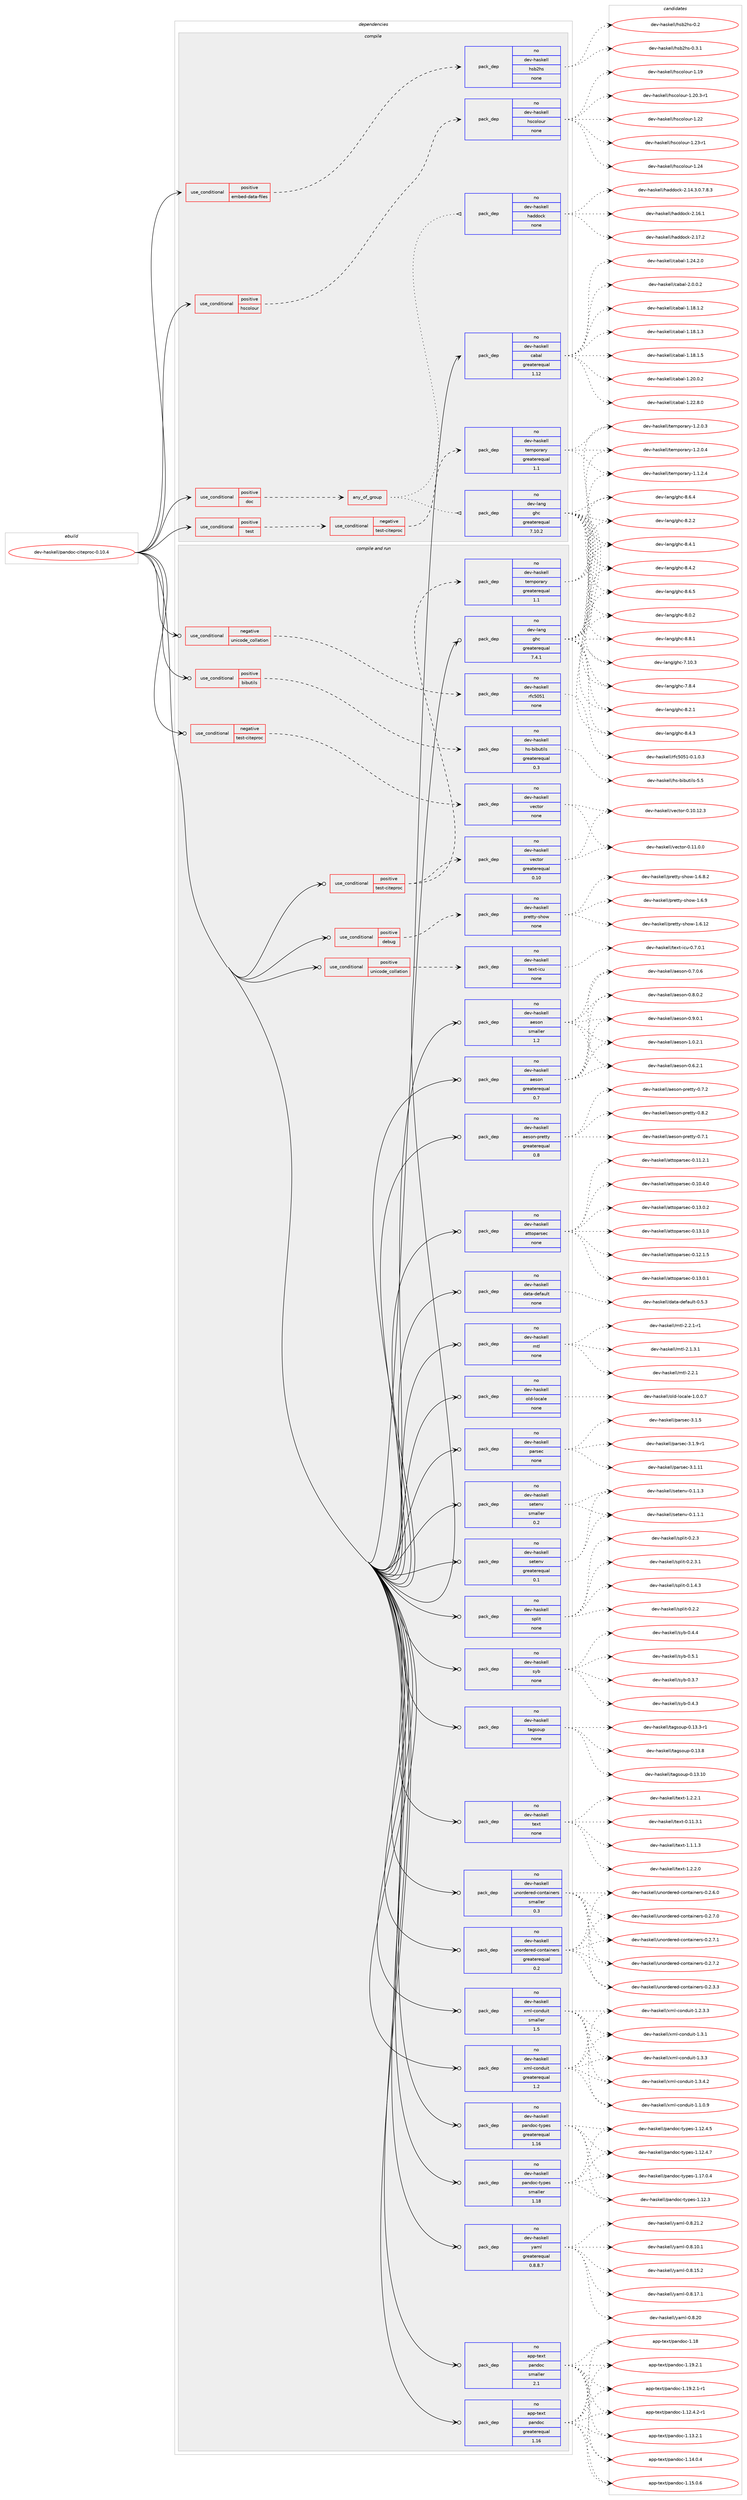 digraph prolog {

# *************
# Graph options
# *************

newrank=true;
concentrate=true;
compound=true;
graph [rankdir=LR,fontname=Helvetica,fontsize=10,ranksep=1.5];#, ranksep=2.5, nodesep=0.2];
edge  [arrowhead=vee];
node  [fontname=Helvetica,fontsize=10];

# **********
# The ebuild
# **********

subgraph cluster_leftcol {
color=gray;
rank=same;
label=<<i>ebuild</i>>;
id [label="dev-haskell/pandoc-citeproc-0.10.4", color=red, width=4, href="../dev-haskell/pandoc-citeproc-0.10.4.svg"];
}

# ****************
# The dependencies
# ****************

subgraph cluster_midcol {
color=gray;
label=<<i>dependencies</i>>;
subgraph cluster_compile {
fillcolor="#eeeeee";
style=filled;
label=<<i>compile</i>>;
subgraph cond127019 {
dependency540660 [label=<<TABLE BORDER="0" CELLBORDER="1" CELLSPACING="0" CELLPADDING="4"><TR><TD ROWSPAN="3" CELLPADDING="10">use_conditional</TD></TR><TR><TD>positive</TD></TR><TR><TD>doc</TD></TR></TABLE>>, shape=none, color=red];
subgraph any10286 {
dependency540661 [label=<<TABLE BORDER="0" CELLBORDER="1" CELLSPACING="0" CELLPADDING="4"><TR><TD CELLPADDING="10">any_of_group</TD></TR></TABLE>>, shape=none, color=red];subgraph pack402998 {
dependency540662 [label=<<TABLE BORDER="0" CELLBORDER="1" CELLSPACING="0" CELLPADDING="4" WIDTH="220"><TR><TD ROWSPAN="6" CELLPADDING="30">pack_dep</TD></TR><TR><TD WIDTH="110">no</TD></TR><TR><TD>dev-haskell</TD></TR><TR><TD>haddock</TD></TR><TR><TD>none</TD></TR><TR><TD></TD></TR></TABLE>>, shape=none, color=blue];
}
dependency540661:e -> dependency540662:w [weight=20,style="dotted",arrowhead="oinv"];
subgraph pack402999 {
dependency540663 [label=<<TABLE BORDER="0" CELLBORDER="1" CELLSPACING="0" CELLPADDING="4" WIDTH="220"><TR><TD ROWSPAN="6" CELLPADDING="30">pack_dep</TD></TR><TR><TD WIDTH="110">no</TD></TR><TR><TD>dev-lang</TD></TR><TR><TD>ghc</TD></TR><TR><TD>greaterequal</TD></TR><TR><TD>7.10.2</TD></TR></TABLE>>, shape=none, color=blue];
}
dependency540661:e -> dependency540663:w [weight=20,style="dotted",arrowhead="oinv"];
}
dependency540660:e -> dependency540661:w [weight=20,style="dashed",arrowhead="vee"];
}
id:e -> dependency540660:w [weight=20,style="solid",arrowhead="vee"];
subgraph cond127020 {
dependency540664 [label=<<TABLE BORDER="0" CELLBORDER="1" CELLSPACING="0" CELLPADDING="4"><TR><TD ROWSPAN="3" CELLPADDING="10">use_conditional</TD></TR><TR><TD>positive</TD></TR><TR><TD>embed-data-files</TD></TR></TABLE>>, shape=none, color=red];
subgraph pack403000 {
dependency540665 [label=<<TABLE BORDER="0" CELLBORDER="1" CELLSPACING="0" CELLPADDING="4" WIDTH="220"><TR><TD ROWSPAN="6" CELLPADDING="30">pack_dep</TD></TR><TR><TD WIDTH="110">no</TD></TR><TR><TD>dev-haskell</TD></TR><TR><TD>hsb2hs</TD></TR><TR><TD>none</TD></TR><TR><TD></TD></TR></TABLE>>, shape=none, color=blue];
}
dependency540664:e -> dependency540665:w [weight=20,style="dashed",arrowhead="vee"];
}
id:e -> dependency540664:w [weight=20,style="solid",arrowhead="vee"];
subgraph cond127021 {
dependency540666 [label=<<TABLE BORDER="0" CELLBORDER="1" CELLSPACING="0" CELLPADDING="4"><TR><TD ROWSPAN="3" CELLPADDING="10">use_conditional</TD></TR><TR><TD>positive</TD></TR><TR><TD>hscolour</TD></TR></TABLE>>, shape=none, color=red];
subgraph pack403001 {
dependency540667 [label=<<TABLE BORDER="0" CELLBORDER="1" CELLSPACING="0" CELLPADDING="4" WIDTH="220"><TR><TD ROWSPAN="6" CELLPADDING="30">pack_dep</TD></TR><TR><TD WIDTH="110">no</TD></TR><TR><TD>dev-haskell</TD></TR><TR><TD>hscolour</TD></TR><TR><TD>none</TD></TR><TR><TD></TD></TR></TABLE>>, shape=none, color=blue];
}
dependency540666:e -> dependency540667:w [weight=20,style="dashed",arrowhead="vee"];
}
id:e -> dependency540666:w [weight=20,style="solid",arrowhead="vee"];
subgraph cond127022 {
dependency540668 [label=<<TABLE BORDER="0" CELLBORDER="1" CELLSPACING="0" CELLPADDING="4"><TR><TD ROWSPAN="3" CELLPADDING="10">use_conditional</TD></TR><TR><TD>positive</TD></TR><TR><TD>test</TD></TR></TABLE>>, shape=none, color=red];
subgraph cond127023 {
dependency540669 [label=<<TABLE BORDER="0" CELLBORDER="1" CELLSPACING="0" CELLPADDING="4"><TR><TD ROWSPAN="3" CELLPADDING="10">use_conditional</TD></TR><TR><TD>negative</TD></TR><TR><TD>test-citeproc</TD></TR></TABLE>>, shape=none, color=red];
subgraph pack403002 {
dependency540670 [label=<<TABLE BORDER="0" CELLBORDER="1" CELLSPACING="0" CELLPADDING="4" WIDTH="220"><TR><TD ROWSPAN="6" CELLPADDING="30">pack_dep</TD></TR><TR><TD WIDTH="110">no</TD></TR><TR><TD>dev-haskell</TD></TR><TR><TD>temporary</TD></TR><TR><TD>greaterequal</TD></TR><TR><TD>1.1</TD></TR></TABLE>>, shape=none, color=blue];
}
dependency540669:e -> dependency540670:w [weight=20,style="dashed",arrowhead="vee"];
}
dependency540668:e -> dependency540669:w [weight=20,style="dashed",arrowhead="vee"];
}
id:e -> dependency540668:w [weight=20,style="solid",arrowhead="vee"];
subgraph pack403003 {
dependency540671 [label=<<TABLE BORDER="0" CELLBORDER="1" CELLSPACING="0" CELLPADDING="4" WIDTH="220"><TR><TD ROWSPAN="6" CELLPADDING="30">pack_dep</TD></TR><TR><TD WIDTH="110">no</TD></TR><TR><TD>dev-haskell</TD></TR><TR><TD>cabal</TD></TR><TR><TD>greaterequal</TD></TR><TR><TD>1.12</TD></TR></TABLE>>, shape=none, color=blue];
}
id:e -> dependency540671:w [weight=20,style="solid",arrowhead="vee"];
}
subgraph cluster_compileandrun {
fillcolor="#eeeeee";
style=filled;
label=<<i>compile and run</i>>;
subgraph cond127024 {
dependency540672 [label=<<TABLE BORDER="0" CELLBORDER="1" CELLSPACING="0" CELLPADDING="4"><TR><TD ROWSPAN="3" CELLPADDING="10">use_conditional</TD></TR><TR><TD>negative</TD></TR><TR><TD>test-citeproc</TD></TR></TABLE>>, shape=none, color=red];
subgraph pack403004 {
dependency540673 [label=<<TABLE BORDER="0" CELLBORDER="1" CELLSPACING="0" CELLPADDING="4" WIDTH="220"><TR><TD ROWSPAN="6" CELLPADDING="30">pack_dep</TD></TR><TR><TD WIDTH="110">no</TD></TR><TR><TD>dev-haskell</TD></TR><TR><TD>vector</TD></TR><TR><TD>none</TD></TR><TR><TD></TD></TR></TABLE>>, shape=none, color=blue];
}
dependency540672:e -> dependency540673:w [weight=20,style="dashed",arrowhead="vee"];
}
id:e -> dependency540672:w [weight=20,style="solid",arrowhead="odotvee"];
subgraph cond127025 {
dependency540674 [label=<<TABLE BORDER="0" CELLBORDER="1" CELLSPACING="0" CELLPADDING="4"><TR><TD ROWSPAN="3" CELLPADDING="10">use_conditional</TD></TR><TR><TD>negative</TD></TR><TR><TD>unicode_collation</TD></TR></TABLE>>, shape=none, color=red];
subgraph pack403005 {
dependency540675 [label=<<TABLE BORDER="0" CELLBORDER="1" CELLSPACING="0" CELLPADDING="4" WIDTH="220"><TR><TD ROWSPAN="6" CELLPADDING="30">pack_dep</TD></TR><TR><TD WIDTH="110">no</TD></TR><TR><TD>dev-haskell</TD></TR><TR><TD>rfc5051</TD></TR><TR><TD>none</TD></TR><TR><TD></TD></TR></TABLE>>, shape=none, color=blue];
}
dependency540674:e -> dependency540675:w [weight=20,style="dashed",arrowhead="vee"];
}
id:e -> dependency540674:w [weight=20,style="solid",arrowhead="odotvee"];
subgraph cond127026 {
dependency540676 [label=<<TABLE BORDER="0" CELLBORDER="1" CELLSPACING="0" CELLPADDING="4"><TR><TD ROWSPAN="3" CELLPADDING="10">use_conditional</TD></TR><TR><TD>positive</TD></TR><TR><TD>bibutils</TD></TR></TABLE>>, shape=none, color=red];
subgraph pack403006 {
dependency540677 [label=<<TABLE BORDER="0" CELLBORDER="1" CELLSPACING="0" CELLPADDING="4" WIDTH="220"><TR><TD ROWSPAN="6" CELLPADDING="30">pack_dep</TD></TR><TR><TD WIDTH="110">no</TD></TR><TR><TD>dev-haskell</TD></TR><TR><TD>hs-bibutils</TD></TR><TR><TD>greaterequal</TD></TR><TR><TD>0.3</TD></TR></TABLE>>, shape=none, color=blue];
}
dependency540676:e -> dependency540677:w [weight=20,style="dashed",arrowhead="vee"];
}
id:e -> dependency540676:w [weight=20,style="solid",arrowhead="odotvee"];
subgraph cond127027 {
dependency540678 [label=<<TABLE BORDER="0" CELLBORDER="1" CELLSPACING="0" CELLPADDING="4"><TR><TD ROWSPAN="3" CELLPADDING="10">use_conditional</TD></TR><TR><TD>positive</TD></TR><TR><TD>debug</TD></TR></TABLE>>, shape=none, color=red];
subgraph pack403007 {
dependency540679 [label=<<TABLE BORDER="0" CELLBORDER="1" CELLSPACING="0" CELLPADDING="4" WIDTH="220"><TR><TD ROWSPAN="6" CELLPADDING="30">pack_dep</TD></TR><TR><TD WIDTH="110">no</TD></TR><TR><TD>dev-haskell</TD></TR><TR><TD>pretty-show</TD></TR><TR><TD>none</TD></TR><TR><TD></TD></TR></TABLE>>, shape=none, color=blue];
}
dependency540678:e -> dependency540679:w [weight=20,style="dashed",arrowhead="vee"];
}
id:e -> dependency540678:w [weight=20,style="solid",arrowhead="odotvee"];
subgraph cond127028 {
dependency540680 [label=<<TABLE BORDER="0" CELLBORDER="1" CELLSPACING="0" CELLPADDING="4"><TR><TD ROWSPAN="3" CELLPADDING="10">use_conditional</TD></TR><TR><TD>positive</TD></TR><TR><TD>test-citeproc</TD></TR></TABLE>>, shape=none, color=red];
subgraph pack403008 {
dependency540681 [label=<<TABLE BORDER="0" CELLBORDER="1" CELLSPACING="0" CELLPADDING="4" WIDTH="220"><TR><TD ROWSPAN="6" CELLPADDING="30">pack_dep</TD></TR><TR><TD WIDTH="110">no</TD></TR><TR><TD>dev-haskell</TD></TR><TR><TD>temporary</TD></TR><TR><TD>greaterequal</TD></TR><TR><TD>1.1</TD></TR></TABLE>>, shape=none, color=blue];
}
dependency540680:e -> dependency540681:w [weight=20,style="dashed",arrowhead="vee"];
subgraph pack403009 {
dependency540682 [label=<<TABLE BORDER="0" CELLBORDER="1" CELLSPACING="0" CELLPADDING="4" WIDTH="220"><TR><TD ROWSPAN="6" CELLPADDING="30">pack_dep</TD></TR><TR><TD WIDTH="110">no</TD></TR><TR><TD>dev-haskell</TD></TR><TR><TD>vector</TD></TR><TR><TD>greaterequal</TD></TR><TR><TD>0.10</TD></TR></TABLE>>, shape=none, color=blue];
}
dependency540680:e -> dependency540682:w [weight=20,style="dashed",arrowhead="vee"];
}
id:e -> dependency540680:w [weight=20,style="solid",arrowhead="odotvee"];
subgraph cond127029 {
dependency540683 [label=<<TABLE BORDER="0" CELLBORDER="1" CELLSPACING="0" CELLPADDING="4"><TR><TD ROWSPAN="3" CELLPADDING="10">use_conditional</TD></TR><TR><TD>positive</TD></TR><TR><TD>unicode_collation</TD></TR></TABLE>>, shape=none, color=red];
subgraph pack403010 {
dependency540684 [label=<<TABLE BORDER="0" CELLBORDER="1" CELLSPACING="0" CELLPADDING="4" WIDTH="220"><TR><TD ROWSPAN="6" CELLPADDING="30">pack_dep</TD></TR><TR><TD WIDTH="110">no</TD></TR><TR><TD>dev-haskell</TD></TR><TR><TD>text-icu</TD></TR><TR><TD>none</TD></TR><TR><TD></TD></TR></TABLE>>, shape=none, color=blue];
}
dependency540683:e -> dependency540684:w [weight=20,style="dashed",arrowhead="vee"];
}
id:e -> dependency540683:w [weight=20,style="solid",arrowhead="odotvee"];
subgraph pack403011 {
dependency540685 [label=<<TABLE BORDER="0" CELLBORDER="1" CELLSPACING="0" CELLPADDING="4" WIDTH="220"><TR><TD ROWSPAN="6" CELLPADDING="30">pack_dep</TD></TR><TR><TD WIDTH="110">no</TD></TR><TR><TD>app-text</TD></TR><TR><TD>pandoc</TD></TR><TR><TD>greaterequal</TD></TR><TR><TD>1.16</TD></TR></TABLE>>, shape=none, color=blue];
}
id:e -> dependency540685:w [weight=20,style="solid",arrowhead="odotvee"];
subgraph pack403012 {
dependency540686 [label=<<TABLE BORDER="0" CELLBORDER="1" CELLSPACING="0" CELLPADDING="4" WIDTH="220"><TR><TD ROWSPAN="6" CELLPADDING="30">pack_dep</TD></TR><TR><TD WIDTH="110">no</TD></TR><TR><TD>app-text</TD></TR><TR><TD>pandoc</TD></TR><TR><TD>smaller</TD></TR><TR><TD>2.1</TD></TR></TABLE>>, shape=none, color=blue];
}
id:e -> dependency540686:w [weight=20,style="solid",arrowhead="odotvee"];
subgraph pack403013 {
dependency540687 [label=<<TABLE BORDER="0" CELLBORDER="1" CELLSPACING="0" CELLPADDING="4" WIDTH="220"><TR><TD ROWSPAN="6" CELLPADDING="30">pack_dep</TD></TR><TR><TD WIDTH="110">no</TD></TR><TR><TD>dev-haskell</TD></TR><TR><TD>aeson</TD></TR><TR><TD>greaterequal</TD></TR><TR><TD>0.7</TD></TR></TABLE>>, shape=none, color=blue];
}
id:e -> dependency540687:w [weight=20,style="solid",arrowhead="odotvee"];
subgraph pack403014 {
dependency540688 [label=<<TABLE BORDER="0" CELLBORDER="1" CELLSPACING="0" CELLPADDING="4" WIDTH="220"><TR><TD ROWSPAN="6" CELLPADDING="30">pack_dep</TD></TR><TR><TD WIDTH="110">no</TD></TR><TR><TD>dev-haskell</TD></TR><TR><TD>aeson</TD></TR><TR><TD>smaller</TD></TR><TR><TD>1.2</TD></TR></TABLE>>, shape=none, color=blue];
}
id:e -> dependency540688:w [weight=20,style="solid",arrowhead="odotvee"];
subgraph pack403015 {
dependency540689 [label=<<TABLE BORDER="0" CELLBORDER="1" CELLSPACING="0" CELLPADDING="4" WIDTH="220"><TR><TD ROWSPAN="6" CELLPADDING="30">pack_dep</TD></TR><TR><TD WIDTH="110">no</TD></TR><TR><TD>dev-haskell</TD></TR><TR><TD>aeson-pretty</TD></TR><TR><TD>greaterequal</TD></TR><TR><TD>0.8</TD></TR></TABLE>>, shape=none, color=blue];
}
id:e -> dependency540689:w [weight=20,style="solid",arrowhead="odotvee"];
subgraph pack403016 {
dependency540690 [label=<<TABLE BORDER="0" CELLBORDER="1" CELLSPACING="0" CELLPADDING="4" WIDTH="220"><TR><TD ROWSPAN="6" CELLPADDING="30">pack_dep</TD></TR><TR><TD WIDTH="110">no</TD></TR><TR><TD>dev-haskell</TD></TR><TR><TD>attoparsec</TD></TR><TR><TD>none</TD></TR><TR><TD></TD></TR></TABLE>>, shape=none, color=blue];
}
id:e -> dependency540690:w [weight=20,style="solid",arrowhead="odotvee"];
subgraph pack403017 {
dependency540691 [label=<<TABLE BORDER="0" CELLBORDER="1" CELLSPACING="0" CELLPADDING="4" WIDTH="220"><TR><TD ROWSPAN="6" CELLPADDING="30">pack_dep</TD></TR><TR><TD WIDTH="110">no</TD></TR><TR><TD>dev-haskell</TD></TR><TR><TD>data-default</TD></TR><TR><TD>none</TD></TR><TR><TD></TD></TR></TABLE>>, shape=none, color=blue];
}
id:e -> dependency540691:w [weight=20,style="solid",arrowhead="odotvee"];
subgraph pack403018 {
dependency540692 [label=<<TABLE BORDER="0" CELLBORDER="1" CELLSPACING="0" CELLPADDING="4" WIDTH="220"><TR><TD ROWSPAN="6" CELLPADDING="30">pack_dep</TD></TR><TR><TD WIDTH="110">no</TD></TR><TR><TD>dev-haskell</TD></TR><TR><TD>mtl</TD></TR><TR><TD>none</TD></TR><TR><TD></TD></TR></TABLE>>, shape=none, color=blue];
}
id:e -> dependency540692:w [weight=20,style="solid",arrowhead="odotvee"];
subgraph pack403019 {
dependency540693 [label=<<TABLE BORDER="0" CELLBORDER="1" CELLSPACING="0" CELLPADDING="4" WIDTH="220"><TR><TD ROWSPAN="6" CELLPADDING="30">pack_dep</TD></TR><TR><TD WIDTH="110">no</TD></TR><TR><TD>dev-haskell</TD></TR><TR><TD>old-locale</TD></TR><TR><TD>none</TD></TR><TR><TD></TD></TR></TABLE>>, shape=none, color=blue];
}
id:e -> dependency540693:w [weight=20,style="solid",arrowhead="odotvee"];
subgraph pack403020 {
dependency540694 [label=<<TABLE BORDER="0" CELLBORDER="1" CELLSPACING="0" CELLPADDING="4" WIDTH="220"><TR><TD ROWSPAN="6" CELLPADDING="30">pack_dep</TD></TR><TR><TD WIDTH="110">no</TD></TR><TR><TD>dev-haskell</TD></TR><TR><TD>pandoc-types</TD></TR><TR><TD>greaterequal</TD></TR><TR><TD>1.16</TD></TR></TABLE>>, shape=none, color=blue];
}
id:e -> dependency540694:w [weight=20,style="solid",arrowhead="odotvee"];
subgraph pack403021 {
dependency540695 [label=<<TABLE BORDER="0" CELLBORDER="1" CELLSPACING="0" CELLPADDING="4" WIDTH="220"><TR><TD ROWSPAN="6" CELLPADDING="30">pack_dep</TD></TR><TR><TD WIDTH="110">no</TD></TR><TR><TD>dev-haskell</TD></TR><TR><TD>pandoc-types</TD></TR><TR><TD>smaller</TD></TR><TR><TD>1.18</TD></TR></TABLE>>, shape=none, color=blue];
}
id:e -> dependency540695:w [weight=20,style="solid",arrowhead="odotvee"];
subgraph pack403022 {
dependency540696 [label=<<TABLE BORDER="0" CELLBORDER="1" CELLSPACING="0" CELLPADDING="4" WIDTH="220"><TR><TD ROWSPAN="6" CELLPADDING="30">pack_dep</TD></TR><TR><TD WIDTH="110">no</TD></TR><TR><TD>dev-haskell</TD></TR><TR><TD>parsec</TD></TR><TR><TD>none</TD></TR><TR><TD></TD></TR></TABLE>>, shape=none, color=blue];
}
id:e -> dependency540696:w [weight=20,style="solid",arrowhead="odotvee"];
subgraph pack403023 {
dependency540697 [label=<<TABLE BORDER="0" CELLBORDER="1" CELLSPACING="0" CELLPADDING="4" WIDTH="220"><TR><TD ROWSPAN="6" CELLPADDING="30">pack_dep</TD></TR><TR><TD WIDTH="110">no</TD></TR><TR><TD>dev-haskell</TD></TR><TR><TD>setenv</TD></TR><TR><TD>greaterequal</TD></TR><TR><TD>0.1</TD></TR></TABLE>>, shape=none, color=blue];
}
id:e -> dependency540697:w [weight=20,style="solid",arrowhead="odotvee"];
subgraph pack403024 {
dependency540698 [label=<<TABLE BORDER="0" CELLBORDER="1" CELLSPACING="0" CELLPADDING="4" WIDTH="220"><TR><TD ROWSPAN="6" CELLPADDING="30">pack_dep</TD></TR><TR><TD WIDTH="110">no</TD></TR><TR><TD>dev-haskell</TD></TR><TR><TD>setenv</TD></TR><TR><TD>smaller</TD></TR><TR><TD>0.2</TD></TR></TABLE>>, shape=none, color=blue];
}
id:e -> dependency540698:w [weight=20,style="solid",arrowhead="odotvee"];
subgraph pack403025 {
dependency540699 [label=<<TABLE BORDER="0" CELLBORDER="1" CELLSPACING="0" CELLPADDING="4" WIDTH="220"><TR><TD ROWSPAN="6" CELLPADDING="30">pack_dep</TD></TR><TR><TD WIDTH="110">no</TD></TR><TR><TD>dev-haskell</TD></TR><TR><TD>split</TD></TR><TR><TD>none</TD></TR><TR><TD></TD></TR></TABLE>>, shape=none, color=blue];
}
id:e -> dependency540699:w [weight=20,style="solid",arrowhead="odotvee"];
subgraph pack403026 {
dependency540700 [label=<<TABLE BORDER="0" CELLBORDER="1" CELLSPACING="0" CELLPADDING="4" WIDTH="220"><TR><TD ROWSPAN="6" CELLPADDING="30">pack_dep</TD></TR><TR><TD WIDTH="110">no</TD></TR><TR><TD>dev-haskell</TD></TR><TR><TD>syb</TD></TR><TR><TD>none</TD></TR><TR><TD></TD></TR></TABLE>>, shape=none, color=blue];
}
id:e -> dependency540700:w [weight=20,style="solid",arrowhead="odotvee"];
subgraph pack403027 {
dependency540701 [label=<<TABLE BORDER="0" CELLBORDER="1" CELLSPACING="0" CELLPADDING="4" WIDTH="220"><TR><TD ROWSPAN="6" CELLPADDING="30">pack_dep</TD></TR><TR><TD WIDTH="110">no</TD></TR><TR><TD>dev-haskell</TD></TR><TR><TD>tagsoup</TD></TR><TR><TD>none</TD></TR><TR><TD></TD></TR></TABLE>>, shape=none, color=blue];
}
id:e -> dependency540701:w [weight=20,style="solid",arrowhead="odotvee"];
subgraph pack403028 {
dependency540702 [label=<<TABLE BORDER="0" CELLBORDER="1" CELLSPACING="0" CELLPADDING="4" WIDTH="220"><TR><TD ROWSPAN="6" CELLPADDING="30">pack_dep</TD></TR><TR><TD WIDTH="110">no</TD></TR><TR><TD>dev-haskell</TD></TR><TR><TD>text</TD></TR><TR><TD>none</TD></TR><TR><TD></TD></TR></TABLE>>, shape=none, color=blue];
}
id:e -> dependency540702:w [weight=20,style="solid",arrowhead="odotvee"];
subgraph pack403029 {
dependency540703 [label=<<TABLE BORDER="0" CELLBORDER="1" CELLSPACING="0" CELLPADDING="4" WIDTH="220"><TR><TD ROWSPAN="6" CELLPADDING="30">pack_dep</TD></TR><TR><TD WIDTH="110">no</TD></TR><TR><TD>dev-haskell</TD></TR><TR><TD>unordered-containers</TD></TR><TR><TD>greaterequal</TD></TR><TR><TD>0.2</TD></TR></TABLE>>, shape=none, color=blue];
}
id:e -> dependency540703:w [weight=20,style="solid",arrowhead="odotvee"];
subgraph pack403030 {
dependency540704 [label=<<TABLE BORDER="0" CELLBORDER="1" CELLSPACING="0" CELLPADDING="4" WIDTH="220"><TR><TD ROWSPAN="6" CELLPADDING="30">pack_dep</TD></TR><TR><TD WIDTH="110">no</TD></TR><TR><TD>dev-haskell</TD></TR><TR><TD>unordered-containers</TD></TR><TR><TD>smaller</TD></TR><TR><TD>0.3</TD></TR></TABLE>>, shape=none, color=blue];
}
id:e -> dependency540704:w [weight=20,style="solid",arrowhead="odotvee"];
subgraph pack403031 {
dependency540705 [label=<<TABLE BORDER="0" CELLBORDER="1" CELLSPACING="0" CELLPADDING="4" WIDTH="220"><TR><TD ROWSPAN="6" CELLPADDING="30">pack_dep</TD></TR><TR><TD WIDTH="110">no</TD></TR><TR><TD>dev-haskell</TD></TR><TR><TD>xml-conduit</TD></TR><TR><TD>greaterequal</TD></TR><TR><TD>1.2</TD></TR></TABLE>>, shape=none, color=blue];
}
id:e -> dependency540705:w [weight=20,style="solid",arrowhead="odotvee"];
subgraph pack403032 {
dependency540706 [label=<<TABLE BORDER="0" CELLBORDER="1" CELLSPACING="0" CELLPADDING="4" WIDTH="220"><TR><TD ROWSPAN="6" CELLPADDING="30">pack_dep</TD></TR><TR><TD WIDTH="110">no</TD></TR><TR><TD>dev-haskell</TD></TR><TR><TD>xml-conduit</TD></TR><TR><TD>smaller</TD></TR><TR><TD>1.5</TD></TR></TABLE>>, shape=none, color=blue];
}
id:e -> dependency540706:w [weight=20,style="solid",arrowhead="odotvee"];
subgraph pack403033 {
dependency540707 [label=<<TABLE BORDER="0" CELLBORDER="1" CELLSPACING="0" CELLPADDING="4" WIDTH="220"><TR><TD ROWSPAN="6" CELLPADDING="30">pack_dep</TD></TR><TR><TD WIDTH="110">no</TD></TR><TR><TD>dev-haskell</TD></TR><TR><TD>yaml</TD></TR><TR><TD>greaterequal</TD></TR><TR><TD>0.8.8.7</TD></TR></TABLE>>, shape=none, color=blue];
}
id:e -> dependency540707:w [weight=20,style="solid",arrowhead="odotvee"];
subgraph pack403034 {
dependency540708 [label=<<TABLE BORDER="0" CELLBORDER="1" CELLSPACING="0" CELLPADDING="4" WIDTH="220"><TR><TD ROWSPAN="6" CELLPADDING="30">pack_dep</TD></TR><TR><TD WIDTH="110">no</TD></TR><TR><TD>dev-lang</TD></TR><TR><TD>ghc</TD></TR><TR><TD>greaterequal</TD></TR><TR><TD>7.4.1</TD></TR></TABLE>>, shape=none, color=blue];
}
id:e -> dependency540708:w [weight=20,style="solid",arrowhead="odotvee"];
}
subgraph cluster_run {
fillcolor="#eeeeee";
style=filled;
label=<<i>run</i>>;
}
}

# **************
# The candidates
# **************

subgraph cluster_choices {
rank=same;
color=gray;
label=<<i>candidates</i>>;

subgraph choice402998 {
color=black;
nodesep=1;
choice1001011184510497115107101108108471049710010011199107455046495246514648465546564651 [label="dev-haskell/haddock-2.14.3.0.7.8.3", color=red, width=4,href="../dev-haskell/haddock-2.14.3.0.7.8.3.svg"];
choice100101118451049711510710110810847104971001001119910745504649544649 [label="dev-haskell/haddock-2.16.1", color=red, width=4,href="../dev-haskell/haddock-2.16.1.svg"];
choice100101118451049711510710110810847104971001001119910745504649554650 [label="dev-haskell/haddock-2.17.2", color=red, width=4,href="../dev-haskell/haddock-2.17.2.svg"];
dependency540662:e -> choice1001011184510497115107101108108471049710010011199107455046495246514648465546564651:w [style=dotted,weight="100"];
dependency540662:e -> choice100101118451049711510710110810847104971001001119910745504649544649:w [style=dotted,weight="100"];
dependency540662:e -> choice100101118451049711510710110810847104971001001119910745504649554650:w [style=dotted,weight="100"];
}
subgraph choice402999 {
color=black;
nodesep=1;
choice1001011184510897110103471031049945554649484651 [label="dev-lang/ghc-7.10.3", color=red, width=4,href="../dev-lang/ghc-7.10.3.svg"];
choice10010111845108971101034710310499455546564652 [label="dev-lang/ghc-7.8.4", color=red, width=4,href="../dev-lang/ghc-7.8.4.svg"];
choice10010111845108971101034710310499455646484650 [label="dev-lang/ghc-8.0.2", color=red, width=4,href="../dev-lang/ghc-8.0.2.svg"];
choice10010111845108971101034710310499455646504649 [label="dev-lang/ghc-8.2.1", color=red, width=4,href="../dev-lang/ghc-8.2.1.svg"];
choice10010111845108971101034710310499455646504650 [label="dev-lang/ghc-8.2.2", color=red, width=4,href="../dev-lang/ghc-8.2.2.svg"];
choice10010111845108971101034710310499455646524649 [label="dev-lang/ghc-8.4.1", color=red, width=4,href="../dev-lang/ghc-8.4.1.svg"];
choice10010111845108971101034710310499455646524650 [label="dev-lang/ghc-8.4.2", color=red, width=4,href="../dev-lang/ghc-8.4.2.svg"];
choice10010111845108971101034710310499455646524651 [label="dev-lang/ghc-8.4.3", color=red, width=4,href="../dev-lang/ghc-8.4.3.svg"];
choice10010111845108971101034710310499455646544652 [label="dev-lang/ghc-8.6.4", color=red, width=4,href="../dev-lang/ghc-8.6.4.svg"];
choice10010111845108971101034710310499455646544653 [label="dev-lang/ghc-8.6.5", color=red, width=4,href="../dev-lang/ghc-8.6.5.svg"];
choice10010111845108971101034710310499455646564649 [label="dev-lang/ghc-8.8.1", color=red, width=4,href="../dev-lang/ghc-8.8.1.svg"];
dependency540663:e -> choice1001011184510897110103471031049945554649484651:w [style=dotted,weight="100"];
dependency540663:e -> choice10010111845108971101034710310499455546564652:w [style=dotted,weight="100"];
dependency540663:e -> choice10010111845108971101034710310499455646484650:w [style=dotted,weight="100"];
dependency540663:e -> choice10010111845108971101034710310499455646504649:w [style=dotted,weight="100"];
dependency540663:e -> choice10010111845108971101034710310499455646504650:w [style=dotted,weight="100"];
dependency540663:e -> choice10010111845108971101034710310499455646524649:w [style=dotted,weight="100"];
dependency540663:e -> choice10010111845108971101034710310499455646524650:w [style=dotted,weight="100"];
dependency540663:e -> choice10010111845108971101034710310499455646524651:w [style=dotted,weight="100"];
dependency540663:e -> choice10010111845108971101034710310499455646544652:w [style=dotted,weight="100"];
dependency540663:e -> choice10010111845108971101034710310499455646544653:w [style=dotted,weight="100"];
dependency540663:e -> choice10010111845108971101034710310499455646564649:w [style=dotted,weight="100"];
}
subgraph choice403000 {
color=black;
nodesep=1;
choice100101118451049711510710110810847104115985010411545484650 [label="dev-haskell/hsb2hs-0.2", color=red, width=4,href="../dev-haskell/hsb2hs-0.2.svg"];
choice1001011184510497115107101108108471041159850104115454846514649 [label="dev-haskell/hsb2hs-0.3.1", color=red, width=4,href="../dev-haskell/hsb2hs-0.3.1.svg"];
dependency540665:e -> choice100101118451049711510710110810847104115985010411545484650:w [style=dotted,weight="100"];
dependency540665:e -> choice1001011184510497115107101108108471041159850104115454846514649:w [style=dotted,weight="100"];
}
subgraph choice403001 {
color=black;
nodesep=1;
choice100101118451049711510710110810847104115991111081111171144549464957 [label="dev-haskell/hscolour-1.19", color=red, width=4,href="../dev-haskell/hscolour-1.19.svg"];
choice10010111845104971151071011081084710411599111108111117114454946504846514511449 [label="dev-haskell/hscolour-1.20.3-r1", color=red, width=4,href="../dev-haskell/hscolour-1.20.3-r1.svg"];
choice100101118451049711510710110810847104115991111081111171144549465050 [label="dev-haskell/hscolour-1.22", color=red, width=4,href="../dev-haskell/hscolour-1.22.svg"];
choice1001011184510497115107101108108471041159911110811111711445494650514511449 [label="dev-haskell/hscolour-1.23-r1", color=red, width=4,href="../dev-haskell/hscolour-1.23-r1.svg"];
choice100101118451049711510710110810847104115991111081111171144549465052 [label="dev-haskell/hscolour-1.24", color=red, width=4,href="../dev-haskell/hscolour-1.24.svg"];
dependency540667:e -> choice100101118451049711510710110810847104115991111081111171144549464957:w [style=dotted,weight="100"];
dependency540667:e -> choice10010111845104971151071011081084710411599111108111117114454946504846514511449:w [style=dotted,weight="100"];
dependency540667:e -> choice100101118451049711510710110810847104115991111081111171144549465050:w [style=dotted,weight="100"];
dependency540667:e -> choice1001011184510497115107101108108471041159911110811111711445494650514511449:w [style=dotted,weight="100"];
dependency540667:e -> choice100101118451049711510710110810847104115991111081111171144549465052:w [style=dotted,weight="100"];
}
subgraph choice403002 {
color=black;
nodesep=1;
choice100101118451049711510710110810847116101109112111114971141214549464946504652 [label="dev-haskell/temporary-1.1.2.4", color=red, width=4,href="../dev-haskell/temporary-1.1.2.4.svg"];
choice100101118451049711510710110810847116101109112111114971141214549465046484651 [label="dev-haskell/temporary-1.2.0.3", color=red, width=4,href="../dev-haskell/temporary-1.2.0.3.svg"];
choice100101118451049711510710110810847116101109112111114971141214549465046484652 [label="dev-haskell/temporary-1.2.0.4", color=red, width=4,href="../dev-haskell/temporary-1.2.0.4.svg"];
dependency540670:e -> choice100101118451049711510710110810847116101109112111114971141214549464946504652:w [style=dotted,weight="100"];
dependency540670:e -> choice100101118451049711510710110810847116101109112111114971141214549465046484651:w [style=dotted,weight="100"];
dependency540670:e -> choice100101118451049711510710110810847116101109112111114971141214549465046484652:w [style=dotted,weight="100"];
}
subgraph choice403003 {
color=black;
nodesep=1;
choice10010111845104971151071011081084799979897108454946495646494650 [label="dev-haskell/cabal-1.18.1.2", color=red, width=4,href="../dev-haskell/cabal-1.18.1.2.svg"];
choice10010111845104971151071011081084799979897108454946495646494651 [label="dev-haskell/cabal-1.18.1.3", color=red, width=4,href="../dev-haskell/cabal-1.18.1.3.svg"];
choice10010111845104971151071011081084799979897108454946495646494653 [label="dev-haskell/cabal-1.18.1.5", color=red, width=4,href="../dev-haskell/cabal-1.18.1.5.svg"];
choice10010111845104971151071011081084799979897108454946504846484650 [label="dev-haskell/cabal-1.20.0.2", color=red, width=4,href="../dev-haskell/cabal-1.20.0.2.svg"];
choice10010111845104971151071011081084799979897108454946505046564648 [label="dev-haskell/cabal-1.22.8.0", color=red, width=4,href="../dev-haskell/cabal-1.22.8.0.svg"];
choice10010111845104971151071011081084799979897108454946505246504648 [label="dev-haskell/cabal-1.24.2.0", color=red, width=4,href="../dev-haskell/cabal-1.24.2.0.svg"];
choice100101118451049711510710110810847999798971084550464846484650 [label="dev-haskell/cabal-2.0.0.2", color=red, width=4,href="../dev-haskell/cabal-2.0.0.2.svg"];
dependency540671:e -> choice10010111845104971151071011081084799979897108454946495646494650:w [style=dotted,weight="100"];
dependency540671:e -> choice10010111845104971151071011081084799979897108454946495646494651:w [style=dotted,weight="100"];
dependency540671:e -> choice10010111845104971151071011081084799979897108454946495646494653:w [style=dotted,weight="100"];
dependency540671:e -> choice10010111845104971151071011081084799979897108454946504846484650:w [style=dotted,weight="100"];
dependency540671:e -> choice10010111845104971151071011081084799979897108454946505046564648:w [style=dotted,weight="100"];
dependency540671:e -> choice10010111845104971151071011081084799979897108454946505246504648:w [style=dotted,weight="100"];
dependency540671:e -> choice100101118451049711510710110810847999798971084550464846484650:w [style=dotted,weight="100"];
}
subgraph choice403004 {
color=black;
nodesep=1;
choice1001011184510497115107101108108471181019911611111445484649484649504651 [label="dev-haskell/vector-0.10.12.3", color=red, width=4,href="../dev-haskell/vector-0.10.12.3.svg"];
choice10010111845104971151071011081084711810199116111114454846494946484648 [label="dev-haskell/vector-0.11.0.0", color=red, width=4,href="../dev-haskell/vector-0.11.0.0.svg"];
dependency540673:e -> choice1001011184510497115107101108108471181019911611111445484649484649504651:w [style=dotted,weight="100"];
dependency540673:e -> choice10010111845104971151071011081084711810199116111114454846494946484648:w [style=dotted,weight="100"];
}
subgraph choice403005 {
color=black;
nodesep=1;
choice10010111845104971151071011081084711410299534853494548464946484651 [label="dev-haskell/rfc5051-0.1.0.3", color=red, width=4,href="../dev-haskell/rfc5051-0.1.0.3.svg"];
dependency540675:e -> choice10010111845104971151071011081084711410299534853494548464946484651:w [style=dotted,weight="100"];
}
subgraph choice403006 {
color=black;
nodesep=1;
choice10010111845104971151071011081084710411545981059811711610510811545534653 [label="dev-haskell/hs-bibutils-5.5", color=red, width=4,href="../dev-haskell/hs-bibutils-5.5.svg"];
dependency540677:e -> choice10010111845104971151071011081084710411545981059811711610510811545534653:w [style=dotted,weight="100"];
}
subgraph choice403007 {
color=black;
nodesep=1;
choice1001011184510497115107101108108471121141011161161214511510411111945494654464950 [label="dev-haskell/pretty-show-1.6.12", color=red, width=4,href="../dev-haskell/pretty-show-1.6.12.svg"];
choice100101118451049711510710110810847112114101116116121451151041111194549465446564650 [label="dev-haskell/pretty-show-1.6.8.2", color=red, width=4,href="../dev-haskell/pretty-show-1.6.8.2.svg"];
choice10010111845104971151071011081084711211410111611612145115104111119454946544657 [label="dev-haskell/pretty-show-1.6.9", color=red, width=4,href="../dev-haskell/pretty-show-1.6.9.svg"];
dependency540679:e -> choice1001011184510497115107101108108471121141011161161214511510411111945494654464950:w [style=dotted,weight="100"];
dependency540679:e -> choice100101118451049711510710110810847112114101116116121451151041111194549465446564650:w [style=dotted,weight="100"];
dependency540679:e -> choice10010111845104971151071011081084711211410111611612145115104111119454946544657:w [style=dotted,weight="100"];
}
subgraph choice403008 {
color=black;
nodesep=1;
choice100101118451049711510710110810847116101109112111114971141214549464946504652 [label="dev-haskell/temporary-1.1.2.4", color=red, width=4,href="../dev-haskell/temporary-1.1.2.4.svg"];
choice100101118451049711510710110810847116101109112111114971141214549465046484651 [label="dev-haskell/temporary-1.2.0.3", color=red, width=4,href="../dev-haskell/temporary-1.2.0.3.svg"];
choice100101118451049711510710110810847116101109112111114971141214549465046484652 [label="dev-haskell/temporary-1.2.0.4", color=red, width=4,href="../dev-haskell/temporary-1.2.0.4.svg"];
dependency540681:e -> choice100101118451049711510710110810847116101109112111114971141214549464946504652:w [style=dotted,weight="100"];
dependency540681:e -> choice100101118451049711510710110810847116101109112111114971141214549465046484651:w [style=dotted,weight="100"];
dependency540681:e -> choice100101118451049711510710110810847116101109112111114971141214549465046484652:w [style=dotted,weight="100"];
}
subgraph choice403009 {
color=black;
nodesep=1;
choice1001011184510497115107101108108471181019911611111445484649484649504651 [label="dev-haskell/vector-0.10.12.3", color=red, width=4,href="../dev-haskell/vector-0.10.12.3.svg"];
choice10010111845104971151071011081084711810199116111114454846494946484648 [label="dev-haskell/vector-0.11.0.0", color=red, width=4,href="../dev-haskell/vector-0.11.0.0.svg"];
dependency540682:e -> choice1001011184510497115107101108108471181019911611111445484649484649504651:w [style=dotted,weight="100"];
dependency540682:e -> choice10010111845104971151071011081084711810199116111114454846494946484648:w [style=dotted,weight="100"];
}
subgraph choice403010 {
color=black;
nodesep=1;
choice10010111845104971151071011081084711610112011645105991174548465546484649 [label="dev-haskell/text-icu-0.7.0.1", color=red, width=4,href="../dev-haskell/text-icu-0.7.0.1.svg"];
dependency540684:e -> choice10010111845104971151071011081084711610112011645105991174548465546484649:w [style=dotted,weight="100"];
}
subgraph choice403011 {
color=black;
nodesep=1;
choice97112112451161011201164711297110100111994549464950465246504511449 [label="app-text/pandoc-1.12.4.2-r1", color=red, width=4,href="../app-text/pandoc-1.12.4.2-r1.svg"];
choice9711211245116101120116471129711010011199454946495146504649 [label="app-text/pandoc-1.13.2.1", color=red, width=4,href="../app-text/pandoc-1.13.2.1.svg"];
choice9711211245116101120116471129711010011199454946495246484652 [label="app-text/pandoc-1.14.0.4", color=red, width=4,href="../app-text/pandoc-1.14.0.4.svg"];
choice9711211245116101120116471129711010011199454946495346484654 [label="app-text/pandoc-1.15.0.6", color=red, width=4,href="../app-text/pandoc-1.15.0.6.svg"];
choice97112112451161011201164711297110100111994549464956 [label="app-text/pandoc-1.18", color=red, width=4,href="../app-text/pandoc-1.18.svg"];
choice9711211245116101120116471129711010011199454946495746504649 [label="app-text/pandoc-1.19.2.1", color=red, width=4,href="../app-text/pandoc-1.19.2.1.svg"];
choice97112112451161011201164711297110100111994549464957465046494511449 [label="app-text/pandoc-1.19.2.1-r1", color=red, width=4,href="../app-text/pandoc-1.19.2.1-r1.svg"];
dependency540685:e -> choice97112112451161011201164711297110100111994549464950465246504511449:w [style=dotted,weight="100"];
dependency540685:e -> choice9711211245116101120116471129711010011199454946495146504649:w [style=dotted,weight="100"];
dependency540685:e -> choice9711211245116101120116471129711010011199454946495246484652:w [style=dotted,weight="100"];
dependency540685:e -> choice9711211245116101120116471129711010011199454946495346484654:w [style=dotted,weight="100"];
dependency540685:e -> choice97112112451161011201164711297110100111994549464956:w [style=dotted,weight="100"];
dependency540685:e -> choice9711211245116101120116471129711010011199454946495746504649:w [style=dotted,weight="100"];
dependency540685:e -> choice97112112451161011201164711297110100111994549464957465046494511449:w [style=dotted,weight="100"];
}
subgraph choice403012 {
color=black;
nodesep=1;
choice97112112451161011201164711297110100111994549464950465246504511449 [label="app-text/pandoc-1.12.4.2-r1", color=red, width=4,href="../app-text/pandoc-1.12.4.2-r1.svg"];
choice9711211245116101120116471129711010011199454946495146504649 [label="app-text/pandoc-1.13.2.1", color=red, width=4,href="../app-text/pandoc-1.13.2.1.svg"];
choice9711211245116101120116471129711010011199454946495246484652 [label="app-text/pandoc-1.14.0.4", color=red, width=4,href="../app-text/pandoc-1.14.0.4.svg"];
choice9711211245116101120116471129711010011199454946495346484654 [label="app-text/pandoc-1.15.0.6", color=red, width=4,href="../app-text/pandoc-1.15.0.6.svg"];
choice97112112451161011201164711297110100111994549464956 [label="app-text/pandoc-1.18", color=red, width=4,href="../app-text/pandoc-1.18.svg"];
choice9711211245116101120116471129711010011199454946495746504649 [label="app-text/pandoc-1.19.2.1", color=red, width=4,href="../app-text/pandoc-1.19.2.1.svg"];
choice97112112451161011201164711297110100111994549464957465046494511449 [label="app-text/pandoc-1.19.2.1-r1", color=red, width=4,href="../app-text/pandoc-1.19.2.1-r1.svg"];
dependency540686:e -> choice97112112451161011201164711297110100111994549464950465246504511449:w [style=dotted,weight="100"];
dependency540686:e -> choice9711211245116101120116471129711010011199454946495146504649:w [style=dotted,weight="100"];
dependency540686:e -> choice9711211245116101120116471129711010011199454946495246484652:w [style=dotted,weight="100"];
dependency540686:e -> choice9711211245116101120116471129711010011199454946495346484654:w [style=dotted,weight="100"];
dependency540686:e -> choice97112112451161011201164711297110100111994549464956:w [style=dotted,weight="100"];
dependency540686:e -> choice9711211245116101120116471129711010011199454946495746504649:w [style=dotted,weight="100"];
dependency540686:e -> choice97112112451161011201164711297110100111994549464957465046494511449:w [style=dotted,weight="100"];
}
subgraph choice403013 {
color=black;
nodesep=1;
choice100101118451049711510710110810847971011151111104548465446504649 [label="dev-haskell/aeson-0.6.2.1", color=red, width=4,href="../dev-haskell/aeson-0.6.2.1.svg"];
choice100101118451049711510710110810847971011151111104548465546484654 [label="dev-haskell/aeson-0.7.0.6", color=red, width=4,href="../dev-haskell/aeson-0.7.0.6.svg"];
choice100101118451049711510710110810847971011151111104548465646484650 [label="dev-haskell/aeson-0.8.0.2", color=red, width=4,href="../dev-haskell/aeson-0.8.0.2.svg"];
choice100101118451049711510710110810847971011151111104548465746484649 [label="dev-haskell/aeson-0.9.0.1", color=red, width=4,href="../dev-haskell/aeson-0.9.0.1.svg"];
choice100101118451049711510710110810847971011151111104549464846504649 [label="dev-haskell/aeson-1.0.2.1", color=red, width=4,href="../dev-haskell/aeson-1.0.2.1.svg"];
dependency540687:e -> choice100101118451049711510710110810847971011151111104548465446504649:w [style=dotted,weight="100"];
dependency540687:e -> choice100101118451049711510710110810847971011151111104548465546484654:w [style=dotted,weight="100"];
dependency540687:e -> choice100101118451049711510710110810847971011151111104548465646484650:w [style=dotted,weight="100"];
dependency540687:e -> choice100101118451049711510710110810847971011151111104548465746484649:w [style=dotted,weight="100"];
dependency540687:e -> choice100101118451049711510710110810847971011151111104549464846504649:w [style=dotted,weight="100"];
}
subgraph choice403014 {
color=black;
nodesep=1;
choice100101118451049711510710110810847971011151111104548465446504649 [label="dev-haskell/aeson-0.6.2.1", color=red, width=4,href="../dev-haskell/aeson-0.6.2.1.svg"];
choice100101118451049711510710110810847971011151111104548465546484654 [label="dev-haskell/aeson-0.7.0.6", color=red, width=4,href="../dev-haskell/aeson-0.7.0.6.svg"];
choice100101118451049711510710110810847971011151111104548465646484650 [label="dev-haskell/aeson-0.8.0.2", color=red, width=4,href="../dev-haskell/aeson-0.8.0.2.svg"];
choice100101118451049711510710110810847971011151111104548465746484649 [label="dev-haskell/aeson-0.9.0.1", color=red, width=4,href="../dev-haskell/aeson-0.9.0.1.svg"];
choice100101118451049711510710110810847971011151111104549464846504649 [label="dev-haskell/aeson-1.0.2.1", color=red, width=4,href="../dev-haskell/aeson-1.0.2.1.svg"];
dependency540688:e -> choice100101118451049711510710110810847971011151111104548465446504649:w [style=dotted,weight="100"];
dependency540688:e -> choice100101118451049711510710110810847971011151111104548465546484654:w [style=dotted,weight="100"];
dependency540688:e -> choice100101118451049711510710110810847971011151111104548465646484650:w [style=dotted,weight="100"];
dependency540688:e -> choice100101118451049711510710110810847971011151111104548465746484649:w [style=dotted,weight="100"];
dependency540688:e -> choice100101118451049711510710110810847971011151111104549464846504649:w [style=dotted,weight="100"];
}
subgraph choice403015 {
color=black;
nodesep=1;
choice1001011184510497115107101108108479710111511111045112114101116116121454846554649 [label="dev-haskell/aeson-pretty-0.7.1", color=red, width=4,href="../dev-haskell/aeson-pretty-0.7.1.svg"];
choice1001011184510497115107101108108479710111511111045112114101116116121454846554650 [label="dev-haskell/aeson-pretty-0.7.2", color=red, width=4,href="../dev-haskell/aeson-pretty-0.7.2.svg"];
choice1001011184510497115107101108108479710111511111045112114101116116121454846564650 [label="dev-haskell/aeson-pretty-0.8.2", color=red, width=4,href="../dev-haskell/aeson-pretty-0.8.2.svg"];
dependency540689:e -> choice1001011184510497115107101108108479710111511111045112114101116116121454846554649:w [style=dotted,weight="100"];
dependency540689:e -> choice1001011184510497115107101108108479710111511111045112114101116116121454846554650:w [style=dotted,weight="100"];
dependency540689:e -> choice1001011184510497115107101108108479710111511111045112114101116116121454846564650:w [style=dotted,weight="100"];
}
subgraph choice403016 {
color=black;
nodesep=1;
choice100101118451049711510710110810847971161161111129711411510199454846494846524648 [label="dev-haskell/attoparsec-0.10.4.0", color=red, width=4,href="../dev-haskell/attoparsec-0.10.4.0.svg"];
choice100101118451049711510710110810847971161161111129711411510199454846494946504649 [label="dev-haskell/attoparsec-0.11.2.1", color=red, width=4,href="../dev-haskell/attoparsec-0.11.2.1.svg"];
choice100101118451049711510710110810847971161161111129711411510199454846495046494653 [label="dev-haskell/attoparsec-0.12.1.5", color=red, width=4,href="../dev-haskell/attoparsec-0.12.1.5.svg"];
choice100101118451049711510710110810847971161161111129711411510199454846495146484649 [label="dev-haskell/attoparsec-0.13.0.1", color=red, width=4,href="../dev-haskell/attoparsec-0.13.0.1.svg"];
choice100101118451049711510710110810847971161161111129711411510199454846495146484650 [label="dev-haskell/attoparsec-0.13.0.2", color=red, width=4,href="../dev-haskell/attoparsec-0.13.0.2.svg"];
choice100101118451049711510710110810847971161161111129711411510199454846495146494648 [label="dev-haskell/attoparsec-0.13.1.0", color=red, width=4,href="../dev-haskell/attoparsec-0.13.1.0.svg"];
dependency540690:e -> choice100101118451049711510710110810847971161161111129711411510199454846494846524648:w [style=dotted,weight="100"];
dependency540690:e -> choice100101118451049711510710110810847971161161111129711411510199454846494946504649:w [style=dotted,weight="100"];
dependency540690:e -> choice100101118451049711510710110810847971161161111129711411510199454846495046494653:w [style=dotted,weight="100"];
dependency540690:e -> choice100101118451049711510710110810847971161161111129711411510199454846495146484649:w [style=dotted,weight="100"];
dependency540690:e -> choice100101118451049711510710110810847971161161111129711411510199454846495146484650:w [style=dotted,weight="100"];
dependency540690:e -> choice100101118451049711510710110810847971161161111129711411510199454846495146494648:w [style=dotted,weight="100"];
}
subgraph choice403017 {
color=black;
nodesep=1;
choice10010111845104971151071011081084710097116974510010110297117108116454846534651 [label="dev-haskell/data-default-0.5.3", color=red, width=4,href="../dev-haskell/data-default-0.5.3.svg"];
dependency540691:e -> choice10010111845104971151071011081084710097116974510010110297117108116454846534651:w [style=dotted,weight="100"];
}
subgraph choice403018 {
color=black;
nodesep=1;
choice1001011184510497115107101108108471091161084550464946514649 [label="dev-haskell/mtl-2.1.3.1", color=red, width=4,href="../dev-haskell/mtl-2.1.3.1.svg"];
choice100101118451049711510710110810847109116108455046504649 [label="dev-haskell/mtl-2.2.1", color=red, width=4,href="../dev-haskell/mtl-2.2.1.svg"];
choice1001011184510497115107101108108471091161084550465046494511449 [label="dev-haskell/mtl-2.2.1-r1", color=red, width=4,href="../dev-haskell/mtl-2.2.1-r1.svg"];
dependency540692:e -> choice1001011184510497115107101108108471091161084550464946514649:w [style=dotted,weight="100"];
dependency540692:e -> choice100101118451049711510710110810847109116108455046504649:w [style=dotted,weight="100"];
dependency540692:e -> choice1001011184510497115107101108108471091161084550465046494511449:w [style=dotted,weight="100"];
}
subgraph choice403019 {
color=black;
nodesep=1;
choice1001011184510497115107101108108471111081004510811199971081014549464846484655 [label="dev-haskell/old-locale-1.0.0.7", color=red, width=4,href="../dev-haskell/old-locale-1.0.0.7.svg"];
dependency540693:e -> choice1001011184510497115107101108108471111081004510811199971081014549464846484655:w [style=dotted,weight="100"];
}
subgraph choice403020 {
color=black;
nodesep=1;
choice10010111845104971151071011081084711297110100111994511612111210111545494649504651 [label="dev-haskell/pandoc-types-1.12.3", color=red, width=4,href="../dev-haskell/pandoc-types-1.12.3.svg"];
choice100101118451049711510710110810847112971101001119945116121112101115454946495046524653 [label="dev-haskell/pandoc-types-1.12.4.5", color=red, width=4,href="../dev-haskell/pandoc-types-1.12.4.5.svg"];
choice100101118451049711510710110810847112971101001119945116121112101115454946495046524655 [label="dev-haskell/pandoc-types-1.12.4.7", color=red, width=4,href="../dev-haskell/pandoc-types-1.12.4.7.svg"];
choice100101118451049711510710110810847112971101001119945116121112101115454946495546484652 [label="dev-haskell/pandoc-types-1.17.0.4", color=red, width=4,href="../dev-haskell/pandoc-types-1.17.0.4.svg"];
dependency540694:e -> choice10010111845104971151071011081084711297110100111994511612111210111545494649504651:w [style=dotted,weight="100"];
dependency540694:e -> choice100101118451049711510710110810847112971101001119945116121112101115454946495046524653:w [style=dotted,weight="100"];
dependency540694:e -> choice100101118451049711510710110810847112971101001119945116121112101115454946495046524655:w [style=dotted,weight="100"];
dependency540694:e -> choice100101118451049711510710110810847112971101001119945116121112101115454946495546484652:w [style=dotted,weight="100"];
}
subgraph choice403021 {
color=black;
nodesep=1;
choice10010111845104971151071011081084711297110100111994511612111210111545494649504651 [label="dev-haskell/pandoc-types-1.12.3", color=red, width=4,href="../dev-haskell/pandoc-types-1.12.3.svg"];
choice100101118451049711510710110810847112971101001119945116121112101115454946495046524653 [label="dev-haskell/pandoc-types-1.12.4.5", color=red, width=4,href="../dev-haskell/pandoc-types-1.12.4.5.svg"];
choice100101118451049711510710110810847112971101001119945116121112101115454946495046524655 [label="dev-haskell/pandoc-types-1.12.4.7", color=red, width=4,href="../dev-haskell/pandoc-types-1.12.4.7.svg"];
choice100101118451049711510710110810847112971101001119945116121112101115454946495546484652 [label="dev-haskell/pandoc-types-1.17.0.4", color=red, width=4,href="../dev-haskell/pandoc-types-1.17.0.4.svg"];
dependency540695:e -> choice10010111845104971151071011081084711297110100111994511612111210111545494649504651:w [style=dotted,weight="100"];
dependency540695:e -> choice100101118451049711510710110810847112971101001119945116121112101115454946495046524653:w [style=dotted,weight="100"];
dependency540695:e -> choice100101118451049711510710110810847112971101001119945116121112101115454946495046524655:w [style=dotted,weight="100"];
dependency540695:e -> choice100101118451049711510710110810847112971101001119945116121112101115454946495546484652:w [style=dotted,weight="100"];
}
subgraph choice403022 {
color=black;
nodesep=1;
choice100101118451049711510710110810847112971141151019945514649464949 [label="dev-haskell/parsec-3.1.11", color=red, width=4,href="../dev-haskell/parsec-3.1.11.svg"];
choice1001011184510497115107101108108471129711411510199455146494653 [label="dev-haskell/parsec-3.1.5", color=red, width=4,href="../dev-haskell/parsec-3.1.5.svg"];
choice10010111845104971151071011081084711297114115101994551464946574511449 [label="dev-haskell/parsec-3.1.9-r1", color=red, width=4,href="../dev-haskell/parsec-3.1.9-r1.svg"];
dependency540696:e -> choice100101118451049711510710110810847112971141151019945514649464949:w [style=dotted,weight="100"];
dependency540696:e -> choice1001011184510497115107101108108471129711411510199455146494653:w [style=dotted,weight="100"];
dependency540696:e -> choice10010111845104971151071011081084711297114115101994551464946574511449:w [style=dotted,weight="100"];
}
subgraph choice403023 {
color=black;
nodesep=1;
choice1001011184510497115107101108108471151011161011101184548464946494649 [label="dev-haskell/setenv-0.1.1.1", color=red, width=4,href="../dev-haskell/setenv-0.1.1.1.svg"];
choice1001011184510497115107101108108471151011161011101184548464946494651 [label="dev-haskell/setenv-0.1.1.3", color=red, width=4,href="../dev-haskell/setenv-0.1.1.3.svg"];
dependency540697:e -> choice1001011184510497115107101108108471151011161011101184548464946494649:w [style=dotted,weight="100"];
dependency540697:e -> choice1001011184510497115107101108108471151011161011101184548464946494651:w [style=dotted,weight="100"];
}
subgraph choice403024 {
color=black;
nodesep=1;
choice1001011184510497115107101108108471151011161011101184548464946494649 [label="dev-haskell/setenv-0.1.1.1", color=red, width=4,href="../dev-haskell/setenv-0.1.1.1.svg"];
choice1001011184510497115107101108108471151011161011101184548464946494651 [label="dev-haskell/setenv-0.1.1.3", color=red, width=4,href="../dev-haskell/setenv-0.1.1.3.svg"];
dependency540698:e -> choice1001011184510497115107101108108471151011161011101184548464946494649:w [style=dotted,weight="100"];
dependency540698:e -> choice1001011184510497115107101108108471151011161011101184548464946494651:w [style=dotted,weight="100"];
}
subgraph choice403025 {
color=black;
nodesep=1;
choice1001011184510497115107101108108471151121081051164548464946524651 [label="dev-haskell/split-0.1.4.3", color=red, width=4,href="../dev-haskell/split-0.1.4.3.svg"];
choice100101118451049711510710110810847115112108105116454846504650 [label="dev-haskell/split-0.2.2", color=red, width=4,href="../dev-haskell/split-0.2.2.svg"];
choice100101118451049711510710110810847115112108105116454846504651 [label="dev-haskell/split-0.2.3", color=red, width=4,href="../dev-haskell/split-0.2.3.svg"];
choice1001011184510497115107101108108471151121081051164548465046514649 [label="dev-haskell/split-0.2.3.1", color=red, width=4,href="../dev-haskell/split-0.2.3.1.svg"];
dependency540699:e -> choice1001011184510497115107101108108471151121081051164548464946524651:w [style=dotted,weight="100"];
dependency540699:e -> choice100101118451049711510710110810847115112108105116454846504650:w [style=dotted,weight="100"];
dependency540699:e -> choice100101118451049711510710110810847115112108105116454846504651:w [style=dotted,weight="100"];
dependency540699:e -> choice1001011184510497115107101108108471151121081051164548465046514649:w [style=dotted,weight="100"];
}
subgraph choice403026 {
color=black;
nodesep=1;
choice10010111845104971151071011081084711512198454846514655 [label="dev-haskell/syb-0.3.7", color=red, width=4,href="../dev-haskell/syb-0.3.7.svg"];
choice10010111845104971151071011081084711512198454846524651 [label="dev-haskell/syb-0.4.3", color=red, width=4,href="../dev-haskell/syb-0.4.3.svg"];
choice10010111845104971151071011081084711512198454846524652 [label="dev-haskell/syb-0.4.4", color=red, width=4,href="../dev-haskell/syb-0.4.4.svg"];
choice10010111845104971151071011081084711512198454846534649 [label="dev-haskell/syb-0.5.1", color=red, width=4,href="../dev-haskell/syb-0.5.1.svg"];
dependency540700:e -> choice10010111845104971151071011081084711512198454846514655:w [style=dotted,weight="100"];
dependency540700:e -> choice10010111845104971151071011081084711512198454846524651:w [style=dotted,weight="100"];
dependency540700:e -> choice10010111845104971151071011081084711512198454846524652:w [style=dotted,weight="100"];
dependency540700:e -> choice10010111845104971151071011081084711512198454846534649:w [style=dotted,weight="100"];
}
subgraph choice403027 {
color=black;
nodesep=1;
choice100101118451049711510710110810847116971031151111171124548464951464948 [label="dev-haskell/tagsoup-0.13.10", color=red, width=4,href="../dev-haskell/tagsoup-0.13.10.svg"];
choice10010111845104971151071011081084711697103115111117112454846495146514511449 [label="dev-haskell/tagsoup-0.13.3-r1", color=red, width=4,href="../dev-haskell/tagsoup-0.13.3-r1.svg"];
choice1001011184510497115107101108108471169710311511111711245484649514656 [label="dev-haskell/tagsoup-0.13.8", color=red, width=4,href="../dev-haskell/tagsoup-0.13.8.svg"];
dependency540701:e -> choice100101118451049711510710110810847116971031151111171124548464951464948:w [style=dotted,weight="100"];
dependency540701:e -> choice10010111845104971151071011081084711697103115111117112454846495146514511449:w [style=dotted,weight="100"];
dependency540701:e -> choice1001011184510497115107101108108471169710311511111711245484649514656:w [style=dotted,weight="100"];
}
subgraph choice403028 {
color=black;
nodesep=1;
choice100101118451049711510710110810847116101120116454846494946514649 [label="dev-haskell/text-0.11.3.1", color=red, width=4,href="../dev-haskell/text-0.11.3.1.svg"];
choice1001011184510497115107101108108471161011201164549464946494651 [label="dev-haskell/text-1.1.1.3", color=red, width=4,href="../dev-haskell/text-1.1.1.3.svg"];
choice1001011184510497115107101108108471161011201164549465046504648 [label="dev-haskell/text-1.2.2.0", color=red, width=4,href="../dev-haskell/text-1.2.2.0.svg"];
choice1001011184510497115107101108108471161011201164549465046504649 [label="dev-haskell/text-1.2.2.1", color=red, width=4,href="../dev-haskell/text-1.2.2.1.svg"];
dependency540702:e -> choice100101118451049711510710110810847116101120116454846494946514649:w [style=dotted,weight="100"];
dependency540702:e -> choice1001011184510497115107101108108471161011201164549464946494651:w [style=dotted,weight="100"];
dependency540702:e -> choice1001011184510497115107101108108471161011201164549465046504648:w [style=dotted,weight="100"];
dependency540702:e -> choice1001011184510497115107101108108471161011201164549465046504649:w [style=dotted,weight="100"];
}
subgraph choice403029 {
color=black;
nodesep=1;
choice1001011184510497115107101108108471171101111141001011141011004599111110116971051101011141154548465046514651 [label="dev-haskell/unordered-containers-0.2.3.3", color=red, width=4,href="../dev-haskell/unordered-containers-0.2.3.3.svg"];
choice1001011184510497115107101108108471171101111141001011141011004599111110116971051101011141154548465046544648 [label="dev-haskell/unordered-containers-0.2.6.0", color=red, width=4,href="../dev-haskell/unordered-containers-0.2.6.0.svg"];
choice1001011184510497115107101108108471171101111141001011141011004599111110116971051101011141154548465046554648 [label="dev-haskell/unordered-containers-0.2.7.0", color=red, width=4,href="../dev-haskell/unordered-containers-0.2.7.0.svg"];
choice1001011184510497115107101108108471171101111141001011141011004599111110116971051101011141154548465046554649 [label="dev-haskell/unordered-containers-0.2.7.1", color=red, width=4,href="../dev-haskell/unordered-containers-0.2.7.1.svg"];
choice1001011184510497115107101108108471171101111141001011141011004599111110116971051101011141154548465046554650 [label="dev-haskell/unordered-containers-0.2.7.2", color=red, width=4,href="../dev-haskell/unordered-containers-0.2.7.2.svg"];
dependency540703:e -> choice1001011184510497115107101108108471171101111141001011141011004599111110116971051101011141154548465046514651:w [style=dotted,weight="100"];
dependency540703:e -> choice1001011184510497115107101108108471171101111141001011141011004599111110116971051101011141154548465046544648:w [style=dotted,weight="100"];
dependency540703:e -> choice1001011184510497115107101108108471171101111141001011141011004599111110116971051101011141154548465046554648:w [style=dotted,weight="100"];
dependency540703:e -> choice1001011184510497115107101108108471171101111141001011141011004599111110116971051101011141154548465046554649:w [style=dotted,weight="100"];
dependency540703:e -> choice1001011184510497115107101108108471171101111141001011141011004599111110116971051101011141154548465046554650:w [style=dotted,weight="100"];
}
subgraph choice403030 {
color=black;
nodesep=1;
choice1001011184510497115107101108108471171101111141001011141011004599111110116971051101011141154548465046514651 [label="dev-haskell/unordered-containers-0.2.3.3", color=red, width=4,href="../dev-haskell/unordered-containers-0.2.3.3.svg"];
choice1001011184510497115107101108108471171101111141001011141011004599111110116971051101011141154548465046544648 [label="dev-haskell/unordered-containers-0.2.6.0", color=red, width=4,href="../dev-haskell/unordered-containers-0.2.6.0.svg"];
choice1001011184510497115107101108108471171101111141001011141011004599111110116971051101011141154548465046554648 [label="dev-haskell/unordered-containers-0.2.7.0", color=red, width=4,href="../dev-haskell/unordered-containers-0.2.7.0.svg"];
choice1001011184510497115107101108108471171101111141001011141011004599111110116971051101011141154548465046554649 [label="dev-haskell/unordered-containers-0.2.7.1", color=red, width=4,href="../dev-haskell/unordered-containers-0.2.7.1.svg"];
choice1001011184510497115107101108108471171101111141001011141011004599111110116971051101011141154548465046554650 [label="dev-haskell/unordered-containers-0.2.7.2", color=red, width=4,href="../dev-haskell/unordered-containers-0.2.7.2.svg"];
dependency540704:e -> choice1001011184510497115107101108108471171101111141001011141011004599111110116971051101011141154548465046514651:w [style=dotted,weight="100"];
dependency540704:e -> choice1001011184510497115107101108108471171101111141001011141011004599111110116971051101011141154548465046544648:w [style=dotted,weight="100"];
dependency540704:e -> choice1001011184510497115107101108108471171101111141001011141011004599111110116971051101011141154548465046554648:w [style=dotted,weight="100"];
dependency540704:e -> choice1001011184510497115107101108108471171101111141001011141011004599111110116971051101011141154548465046554649:w [style=dotted,weight="100"];
dependency540704:e -> choice1001011184510497115107101108108471171101111141001011141011004599111110116971051101011141154548465046554650:w [style=dotted,weight="100"];
}
subgraph choice403031 {
color=black;
nodesep=1;
choice10010111845104971151071011081084712010910845991111101001171051164549464946484657 [label="dev-haskell/xml-conduit-1.1.0.9", color=red, width=4,href="../dev-haskell/xml-conduit-1.1.0.9.svg"];
choice10010111845104971151071011081084712010910845991111101001171051164549465046514651 [label="dev-haskell/xml-conduit-1.2.3.3", color=red, width=4,href="../dev-haskell/xml-conduit-1.2.3.3.svg"];
choice1001011184510497115107101108108471201091084599111110100117105116454946514649 [label="dev-haskell/xml-conduit-1.3.1", color=red, width=4,href="../dev-haskell/xml-conduit-1.3.1.svg"];
choice1001011184510497115107101108108471201091084599111110100117105116454946514651 [label="dev-haskell/xml-conduit-1.3.3", color=red, width=4,href="../dev-haskell/xml-conduit-1.3.3.svg"];
choice10010111845104971151071011081084712010910845991111101001171051164549465146524650 [label="dev-haskell/xml-conduit-1.3.4.2", color=red, width=4,href="../dev-haskell/xml-conduit-1.3.4.2.svg"];
dependency540705:e -> choice10010111845104971151071011081084712010910845991111101001171051164549464946484657:w [style=dotted,weight="100"];
dependency540705:e -> choice10010111845104971151071011081084712010910845991111101001171051164549465046514651:w [style=dotted,weight="100"];
dependency540705:e -> choice1001011184510497115107101108108471201091084599111110100117105116454946514649:w [style=dotted,weight="100"];
dependency540705:e -> choice1001011184510497115107101108108471201091084599111110100117105116454946514651:w [style=dotted,weight="100"];
dependency540705:e -> choice10010111845104971151071011081084712010910845991111101001171051164549465146524650:w [style=dotted,weight="100"];
}
subgraph choice403032 {
color=black;
nodesep=1;
choice10010111845104971151071011081084712010910845991111101001171051164549464946484657 [label="dev-haskell/xml-conduit-1.1.0.9", color=red, width=4,href="../dev-haskell/xml-conduit-1.1.0.9.svg"];
choice10010111845104971151071011081084712010910845991111101001171051164549465046514651 [label="dev-haskell/xml-conduit-1.2.3.3", color=red, width=4,href="../dev-haskell/xml-conduit-1.2.3.3.svg"];
choice1001011184510497115107101108108471201091084599111110100117105116454946514649 [label="dev-haskell/xml-conduit-1.3.1", color=red, width=4,href="../dev-haskell/xml-conduit-1.3.1.svg"];
choice1001011184510497115107101108108471201091084599111110100117105116454946514651 [label="dev-haskell/xml-conduit-1.3.3", color=red, width=4,href="../dev-haskell/xml-conduit-1.3.3.svg"];
choice10010111845104971151071011081084712010910845991111101001171051164549465146524650 [label="dev-haskell/xml-conduit-1.3.4.2", color=red, width=4,href="../dev-haskell/xml-conduit-1.3.4.2.svg"];
dependency540706:e -> choice10010111845104971151071011081084712010910845991111101001171051164549464946484657:w [style=dotted,weight="100"];
dependency540706:e -> choice10010111845104971151071011081084712010910845991111101001171051164549465046514651:w [style=dotted,weight="100"];
dependency540706:e -> choice1001011184510497115107101108108471201091084599111110100117105116454946514649:w [style=dotted,weight="100"];
dependency540706:e -> choice1001011184510497115107101108108471201091084599111110100117105116454946514651:w [style=dotted,weight="100"];
dependency540706:e -> choice10010111845104971151071011081084712010910845991111101001171051164549465146524650:w [style=dotted,weight="100"];
}
subgraph choice403033 {
color=black;
nodesep=1;
choice10010111845104971151071011081084712197109108454846564649484649 [label="dev-haskell/yaml-0.8.10.1", color=red, width=4,href="../dev-haskell/yaml-0.8.10.1.svg"];
choice10010111845104971151071011081084712197109108454846564649534650 [label="dev-haskell/yaml-0.8.15.2", color=red, width=4,href="../dev-haskell/yaml-0.8.15.2.svg"];
choice10010111845104971151071011081084712197109108454846564649554649 [label="dev-haskell/yaml-0.8.17.1", color=red, width=4,href="../dev-haskell/yaml-0.8.17.1.svg"];
choice1001011184510497115107101108108471219710910845484656465048 [label="dev-haskell/yaml-0.8.20", color=red, width=4,href="../dev-haskell/yaml-0.8.20.svg"];
choice10010111845104971151071011081084712197109108454846564650494650 [label="dev-haskell/yaml-0.8.21.2", color=red, width=4,href="../dev-haskell/yaml-0.8.21.2.svg"];
dependency540707:e -> choice10010111845104971151071011081084712197109108454846564649484649:w [style=dotted,weight="100"];
dependency540707:e -> choice10010111845104971151071011081084712197109108454846564649534650:w [style=dotted,weight="100"];
dependency540707:e -> choice10010111845104971151071011081084712197109108454846564649554649:w [style=dotted,weight="100"];
dependency540707:e -> choice1001011184510497115107101108108471219710910845484656465048:w [style=dotted,weight="100"];
dependency540707:e -> choice10010111845104971151071011081084712197109108454846564650494650:w [style=dotted,weight="100"];
}
subgraph choice403034 {
color=black;
nodesep=1;
choice1001011184510897110103471031049945554649484651 [label="dev-lang/ghc-7.10.3", color=red, width=4,href="../dev-lang/ghc-7.10.3.svg"];
choice10010111845108971101034710310499455546564652 [label="dev-lang/ghc-7.8.4", color=red, width=4,href="../dev-lang/ghc-7.8.4.svg"];
choice10010111845108971101034710310499455646484650 [label="dev-lang/ghc-8.0.2", color=red, width=4,href="../dev-lang/ghc-8.0.2.svg"];
choice10010111845108971101034710310499455646504649 [label="dev-lang/ghc-8.2.1", color=red, width=4,href="../dev-lang/ghc-8.2.1.svg"];
choice10010111845108971101034710310499455646504650 [label="dev-lang/ghc-8.2.2", color=red, width=4,href="../dev-lang/ghc-8.2.2.svg"];
choice10010111845108971101034710310499455646524649 [label="dev-lang/ghc-8.4.1", color=red, width=4,href="../dev-lang/ghc-8.4.1.svg"];
choice10010111845108971101034710310499455646524650 [label="dev-lang/ghc-8.4.2", color=red, width=4,href="../dev-lang/ghc-8.4.2.svg"];
choice10010111845108971101034710310499455646524651 [label="dev-lang/ghc-8.4.3", color=red, width=4,href="../dev-lang/ghc-8.4.3.svg"];
choice10010111845108971101034710310499455646544652 [label="dev-lang/ghc-8.6.4", color=red, width=4,href="../dev-lang/ghc-8.6.4.svg"];
choice10010111845108971101034710310499455646544653 [label="dev-lang/ghc-8.6.5", color=red, width=4,href="../dev-lang/ghc-8.6.5.svg"];
choice10010111845108971101034710310499455646564649 [label="dev-lang/ghc-8.8.1", color=red, width=4,href="../dev-lang/ghc-8.8.1.svg"];
dependency540708:e -> choice1001011184510897110103471031049945554649484651:w [style=dotted,weight="100"];
dependency540708:e -> choice10010111845108971101034710310499455546564652:w [style=dotted,weight="100"];
dependency540708:e -> choice10010111845108971101034710310499455646484650:w [style=dotted,weight="100"];
dependency540708:e -> choice10010111845108971101034710310499455646504649:w [style=dotted,weight="100"];
dependency540708:e -> choice10010111845108971101034710310499455646504650:w [style=dotted,weight="100"];
dependency540708:e -> choice10010111845108971101034710310499455646524649:w [style=dotted,weight="100"];
dependency540708:e -> choice10010111845108971101034710310499455646524650:w [style=dotted,weight="100"];
dependency540708:e -> choice10010111845108971101034710310499455646524651:w [style=dotted,weight="100"];
dependency540708:e -> choice10010111845108971101034710310499455646544652:w [style=dotted,weight="100"];
dependency540708:e -> choice10010111845108971101034710310499455646544653:w [style=dotted,weight="100"];
dependency540708:e -> choice10010111845108971101034710310499455646564649:w [style=dotted,weight="100"];
}
}

}
